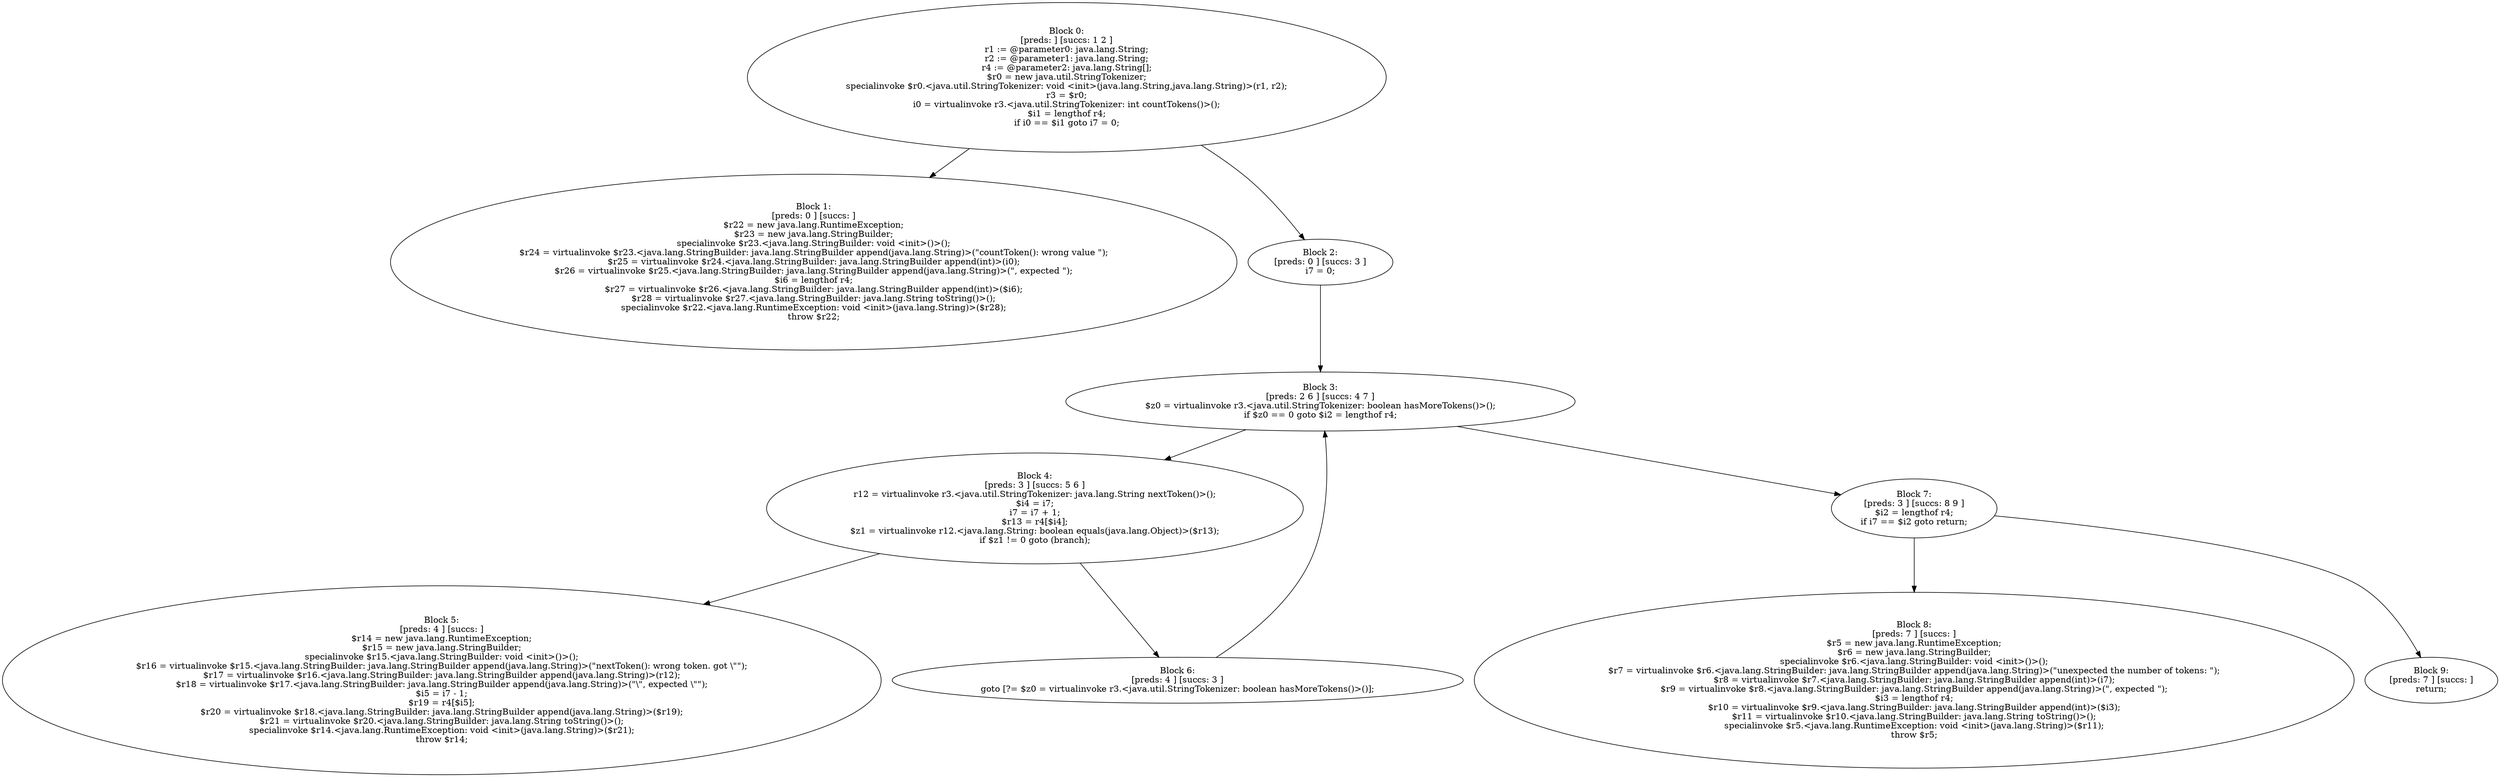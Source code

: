 digraph "unitGraph" {
    "Block 0:
[preds: ] [succs: 1 2 ]
r1 := @parameter0: java.lang.String;
r2 := @parameter1: java.lang.String;
r4 := @parameter2: java.lang.String[];
$r0 = new java.util.StringTokenizer;
specialinvoke $r0.<java.util.StringTokenizer: void <init>(java.lang.String,java.lang.String)>(r1, r2);
r3 = $r0;
i0 = virtualinvoke r3.<java.util.StringTokenizer: int countTokens()>();
$i1 = lengthof r4;
if i0 == $i1 goto i7 = 0;
"
    "Block 1:
[preds: 0 ] [succs: ]
$r22 = new java.lang.RuntimeException;
$r23 = new java.lang.StringBuilder;
specialinvoke $r23.<java.lang.StringBuilder: void <init>()>();
$r24 = virtualinvoke $r23.<java.lang.StringBuilder: java.lang.StringBuilder append(java.lang.String)>(\"countToken(): wrong value \");
$r25 = virtualinvoke $r24.<java.lang.StringBuilder: java.lang.StringBuilder append(int)>(i0);
$r26 = virtualinvoke $r25.<java.lang.StringBuilder: java.lang.StringBuilder append(java.lang.String)>(\", expected \");
$i6 = lengthof r4;
$r27 = virtualinvoke $r26.<java.lang.StringBuilder: java.lang.StringBuilder append(int)>($i6);
$r28 = virtualinvoke $r27.<java.lang.StringBuilder: java.lang.String toString()>();
specialinvoke $r22.<java.lang.RuntimeException: void <init>(java.lang.String)>($r28);
throw $r22;
"
    "Block 2:
[preds: 0 ] [succs: 3 ]
i7 = 0;
"
    "Block 3:
[preds: 2 6 ] [succs: 4 7 ]
$z0 = virtualinvoke r3.<java.util.StringTokenizer: boolean hasMoreTokens()>();
if $z0 == 0 goto $i2 = lengthof r4;
"
    "Block 4:
[preds: 3 ] [succs: 5 6 ]
r12 = virtualinvoke r3.<java.util.StringTokenizer: java.lang.String nextToken()>();
$i4 = i7;
i7 = i7 + 1;
$r13 = r4[$i4];
$z1 = virtualinvoke r12.<java.lang.String: boolean equals(java.lang.Object)>($r13);
if $z1 != 0 goto (branch);
"
    "Block 5:
[preds: 4 ] [succs: ]
$r14 = new java.lang.RuntimeException;
$r15 = new java.lang.StringBuilder;
specialinvoke $r15.<java.lang.StringBuilder: void <init>()>();
$r16 = virtualinvoke $r15.<java.lang.StringBuilder: java.lang.StringBuilder append(java.lang.String)>(\"nextToken(): wrong token. got \\\"\");
$r17 = virtualinvoke $r16.<java.lang.StringBuilder: java.lang.StringBuilder append(java.lang.String)>(r12);
$r18 = virtualinvoke $r17.<java.lang.StringBuilder: java.lang.StringBuilder append(java.lang.String)>(\"\\\", expected \\\"\");
$i5 = i7 - 1;
$r19 = r4[$i5];
$r20 = virtualinvoke $r18.<java.lang.StringBuilder: java.lang.StringBuilder append(java.lang.String)>($r19);
$r21 = virtualinvoke $r20.<java.lang.StringBuilder: java.lang.String toString()>();
specialinvoke $r14.<java.lang.RuntimeException: void <init>(java.lang.String)>($r21);
throw $r14;
"
    "Block 6:
[preds: 4 ] [succs: 3 ]
goto [?= $z0 = virtualinvoke r3.<java.util.StringTokenizer: boolean hasMoreTokens()>()];
"
    "Block 7:
[preds: 3 ] [succs: 8 9 ]
$i2 = lengthof r4;
if i7 == $i2 goto return;
"
    "Block 8:
[preds: 7 ] [succs: ]
$r5 = new java.lang.RuntimeException;
$r6 = new java.lang.StringBuilder;
specialinvoke $r6.<java.lang.StringBuilder: void <init>()>();
$r7 = virtualinvoke $r6.<java.lang.StringBuilder: java.lang.StringBuilder append(java.lang.String)>(\"unexpected the number of tokens: \");
$r8 = virtualinvoke $r7.<java.lang.StringBuilder: java.lang.StringBuilder append(int)>(i7);
$r9 = virtualinvoke $r8.<java.lang.StringBuilder: java.lang.StringBuilder append(java.lang.String)>(\", expected \");
$i3 = lengthof r4;
$r10 = virtualinvoke $r9.<java.lang.StringBuilder: java.lang.StringBuilder append(int)>($i3);
$r11 = virtualinvoke $r10.<java.lang.StringBuilder: java.lang.String toString()>();
specialinvoke $r5.<java.lang.RuntimeException: void <init>(java.lang.String)>($r11);
throw $r5;
"
    "Block 9:
[preds: 7 ] [succs: ]
return;
"
    "Block 0:
[preds: ] [succs: 1 2 ]
r1 := @parameter0: java.lang.String;
r2 := @parameter1: java.lang.String;
r4 := @parameter2: java.lang.String[];
$r0 = new java.util.StringTokenizer;
specialinvoke $r0.<java.util.StringTokenizer: void <init>(java.lang.String,java.lang.String)>(r1, r2);
r3 = $r0;
i0 = virtualinvoke r3.<java.util.StringTokenizer: int countTokens()>();
$i1 = lengthof r4;
if i0 == $i1 goto i7 = 0;
"->"Block 1:
[preds: 0 ] [succs: ]
$r22 = new java.lang.RuntimeException;
$r23 = new java.lang.StringBuilder;
specialinvoke $r23.<java.lang.StringBuilder: void <init>()>();
$r24 = virtualinvoke $r23.<java.lang.StringBuilder: java.lang.StringBuilder append(java.lang.String)>(\"countToken(): wrong value \");
$r25 = virtualinvoke $r24.<java.lang.StringBuilder: java.lang.StringBuilder append(int)>(i0);
$r26 = virtualinvoke $r25.<java.lang.StringBuilder: java.lang.StringBuilder append(java.lang.String)>(\", expected \");
$i6 = lengthof r4;
$r27 = virtualinvoke $r26.<java.lang.StringBuilder: java.lang.StringBuilder append(int)>($i6);
$r28 = virtualinvoke $r27.<java.lang.StringBuilder: java.lang.String toString()>();
specialinvoke $r22.<java.lang.RuntimeException: void <init>(java.lang.String)>($r28);
throw $r22;
";
    "Block 0:
[preds: ] [succs: 1 2 ]
r1 := @parameter0: java.lang.String;
r2 := @parameter1: java.lang.String;
r4 := @parameter2: java.lang.String[];
$r0 = new java.util.StringTokenizer;
specialinvoke $r0.<java.util.StringTokenizer: void <init>(java.lang.String,java.lang.String)>(r1, r2);
r3 = $r0;
i0 = virtualinvoke r3.<java.util.StringTokenizer: int countTokens()>();
$i1 = lengthof r4;
if i0 == $i1 goto i7 = 0;
"->"Block 2:
[preds: 0 ] [succs: 3 ]
i7 = 0;
";
    "Block 2:
[preds: 0 ] [succs: 3 ]
i7 = 0;
"->"Block 3:
[preds: 2 6 ] [succs: 4 7 ]
$z0 = virtualinvoke r3.<java.util.StringTokenizer: boolean hasMoreTokens()>();
if $z0 == 0 goto $i2 = lengthof r4;
";
    "Block 3:
[preds: 2 6 ] [succs: 4 7 ]
$z0 = virtualinvoke r3.<java.util.StringTokenizer: boolean hasMoreTokens()>();
if $z0 == 0 goto $i2 = lengthof r4;
"->"Block 4:
[preds: 3 ] [succs: 5 6 ]
r12 = virtualinvoke r3.<java.util.StringTokenizer: java.lang.String nextToken()>();
$i4 = i7;
i7 = i7 + 1;
$r13 = r4[$i4];
$z1 = virtualinvoke r12.<java.lang.String: boolean equals(java.lang.Object)>($r13);
if $z1 != 0 goto (branch);
";
    "Block 3:
[preds: 2 6 ] [succs: 4 7 ]
$z0 = virtualinvoke r3.<java.util.StringTokenizer: boolean hasMoreTokens()>();
if $z0 == 0 goto $i2 = lengthof r4;
"->"Block 7:
[preds: 3 ] [succs: 8 9 ]
$i2 = lengthof r4;
if i7 == $i2 goto return;
";
    "Block 4:
[preds: 3 ] [succs: 5 6 ]
r12 = virtualinvoke r3.<java.util.StringTokenizer: java.lang.String nextToken()>();
$i4 = i7;
i7 = i7 + 1;
$r13 = r4[$i4];
$z1 = virtualinvoke r12.<java.lang.String: boolean equals(java.lang.Object)>($r13);
if $z1 != 0 goto (branch);
"->"Block 5:
[preds: 4 ] [succs: ]
$r14 = new java.lang.RuntimeException;
$r15 = new java.lang.StringBuilder;
specialinvoke $r15.<java.lang.StringBuilder: void <init>()>();
$r16 = virtualinvoke $r15.<java.lang.StringBuilder: java.lang.StringBuilder append(java.lang.String)>(\"nextToken(): wrong token. got \\\"\");
$r17 = virtualinvoke $r16.<java.lang.StringBuilder: java.lang.StringBuilder append(java.lang.String)>(r12);
$r18 = virtualinvoke $r17.<java.lang.StringBuilder: java.lang.StringBuilder append(java.lang.String)>(\"\\\", expected \\\"\");
$i5 = i7 - 1;
$r19 = r4[$i5];
$r20 = virtualinvoke $r18.<java.lang.StringBuilder: java.lang.StringBuilder append(java.lang.String)>($r19);
$r21 = virtualinvoke $r20.<java.lang.StringBuilder: java.lang.String toString()>();
specialinvoke $r14.<java.lang.RuntimeException: void <init>(java.lang.String)>($r21);
throw $r14;
";
    "Block 4:
[preds: 3 ] [succs: 5 6 ]
r12 = virtualinvoke r3.<java.util.StringTokenizer: java.lang.String nextToken()>();
$i4 = i7;
i7 = i7 + 1;
$r13 = r4[$i4];
$z1 = virtualinvoke r12.<java.lang.String: boolean equals(java.lang.Object)>($r13);
if $z1 != 0 goto (branch);
"->"Block 6:
[preds: 4 ] [succs: 3 ]
goto [?= $z0 = virtualinvoke r3.<java.util.StringTokenizer: boolean hasMoreTokens()>()];
";
    "Block 6:
[preds: 4 ] [succs: 3 ]
goto [?= $z0 = virtualinvoke r3.<java.util.StringTokenizer: boolean hasMoreTokens()>()];
"->"Block 3:
[preds: 2 6 ] [succs: 4 7 ]
$z0 = virtualinvoke r3.<java.util.StringTokenizer: boolean hasMoreTokens()>();
if $z0 == 0 goto $i2 = lengthof r4;
";
    "Block 7:
[preds: 3 ] [succs: 8 9 ]
$i2 = lengthof r4;
if i7 == $i2 goto return;
"->"Block 8:
[preds: 7 ] [succs: ]
$r5 = new java.lang.RuntimeException;
$r6 = new java.lang.StringBuilder;
specialinvoke $r6.<java.lang.StringBuilder: void <init>()>();
$r7 = virtualinvoke $r6.<java.lang.StringBuilder: java.lang.StringBuilder append(java.lang.String)>(\"unexpected the number of tokens: \");
$r8 = virtualinvoke $r7.<java.lang.StringBuilder: java.lang.StringBuilder append(int)>(i7);
$r9 = virtualinvoke $r8.<java.lang.StringBuilder: java.lang.StringBuilder append(java.lang.String)>(\", expected \");
$i3 = lengthof r4;
$r10 = virtualinvoke $r9.<java.lang.StringBuilder: java.lang.StringBuilder append(int)>($i3);
$r11 = virtualinvoke $r10.<java.lang.StringBuilder: java.lang.String toString()>();
specialinvoke $r5.<java.lang.RuntimeException: void <init>(java.lang.String)>($r11);
throw $r5;
";
    "Block 7:
[preds: 3 ] [succs: 8 9 ]
$i2 = lengthof r4;
if i7 == $i2 goto return;
"->"Block 9:
[preds: 7 ] [succs: ]
return;
";
}
